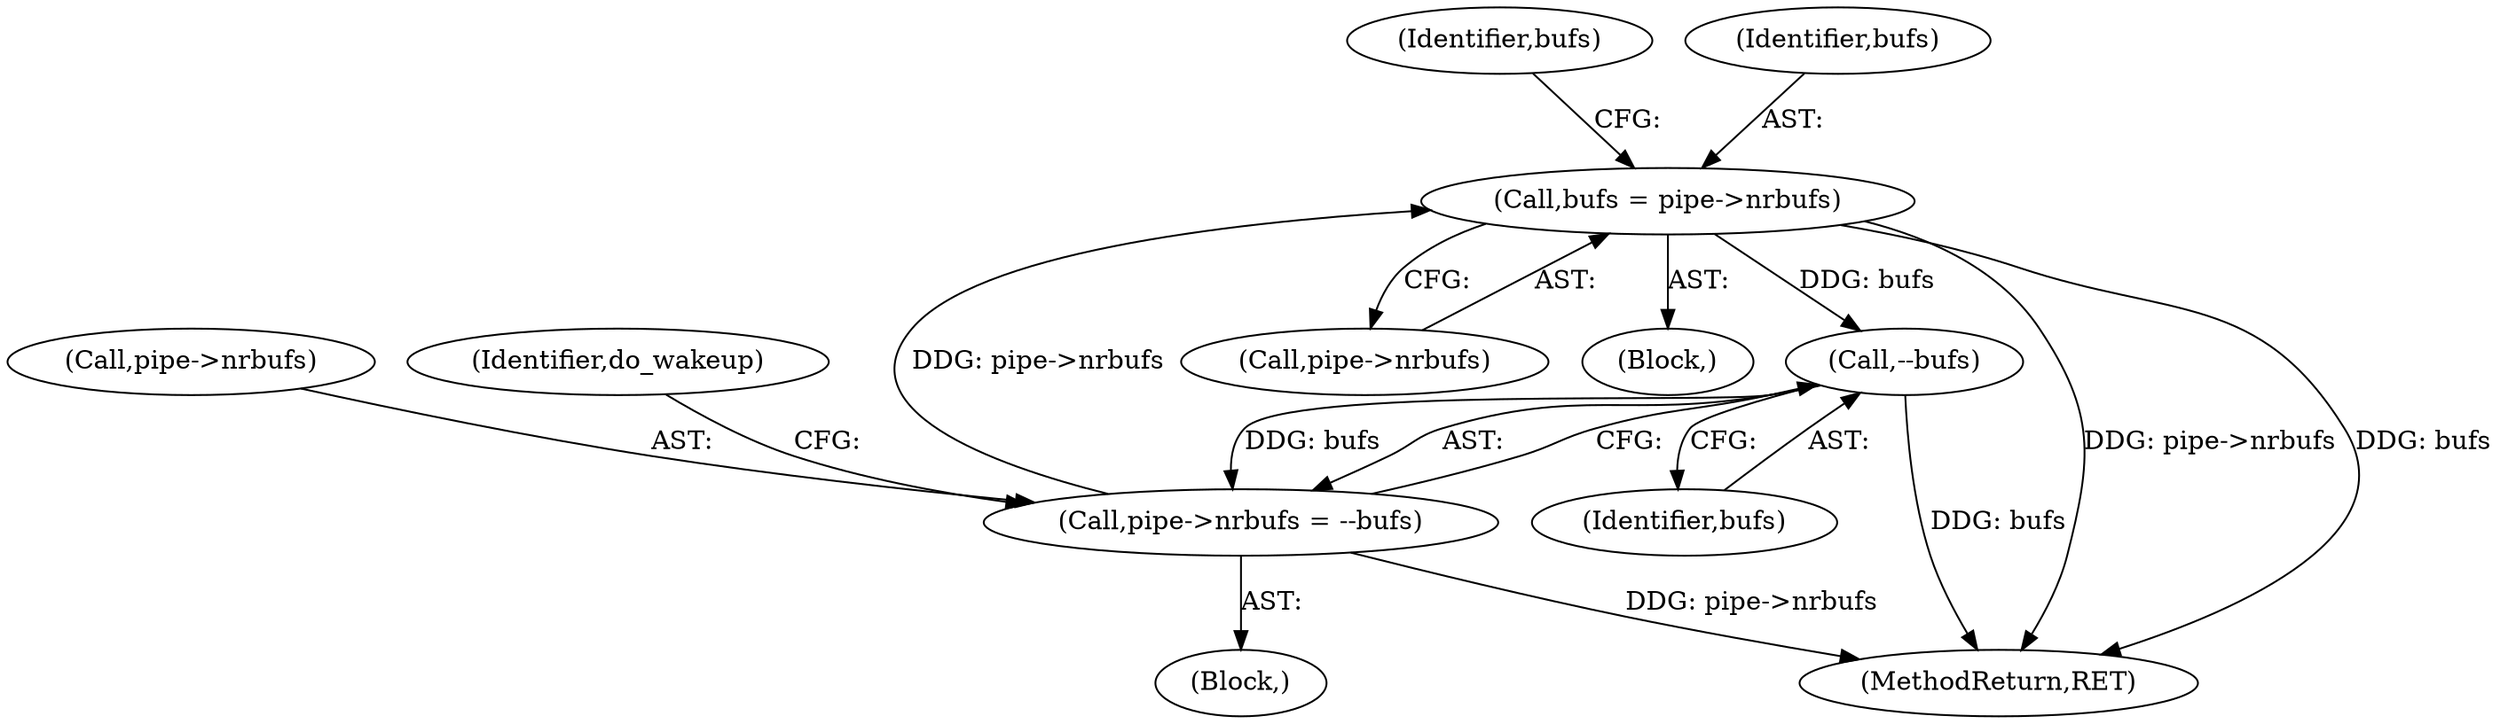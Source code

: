 digraph "0_linux_637b58c2887e5e57850865839cc75f59184b23d1_1@pointer" {
"1000164" [label="(Call,bufs = pipe->nrbufs)"];
"1000306" [label="(Call,pipe->nrbufs = --bufs)"];
"1000310" [label="(Call,--bufs)"];
"1000164" [label="(Call,bufs = pipe->nrbufs)"];
"1000166" [label="(Call,pipe->nrbufs)"];
"1000170" [label="(Identifier,bufs)"];
"1000281" [label="(Block,)"];
"1000313" [label="(Identifier,do_wakeup)"];
"1000311" [label="(Identifier,bufs)"];
"1000164" [label="(Call,bufs = pipe->nrbufs)"];
"1000310" [label="(Call,--bufs)"];
"1000307" [label="(Call,pipe->nrbufs)"];
"1000306" [label="(Call,pipe->nrbufs = --bufs)"];
"1000162" [label="(Block,)"];
"1000165" [label="(Identifier,bufs)"];
"1000412" [label="(MethodReturn,RET)"];
"1000164" -> "1000162"  [label="AST: "];
"1000164" -> "1000166"  [label="CFG: "];
"1000165" -> "1000164"  [label="AST: "];
"1000166" -> "1000164"  [label="AST: "];
"1000170" -> "1000164"  [label="CFG: "];
"1000164" -> "1000412"  [label="DDG: pipe->nrbufs"];
"1000164" -> "1000412"  [label="DDG: bufs"];
"1000306" -> "1000164"  [label="DDG: pipe->nrbufs"];
"1000164" -> "1000310"  [label="DDG: bufs"];
"1000306" -> "1000281"  [label="AST: "];
"1000306" -> "1000310"  [label="CFG: "];
"1000307" -> "1000306"  [label="AST: "];
"1000310" -> "1000306"  [label="AST: "];
"1000313" -> "1000306"  [label="CFG: "];
"1000306" -> "1000412"  [label="DDG: pipe->nrbufs"];
"1000310" -> "1000306"  [label="DDG: bufs"];
"1000310" -> "1000311"  [label="CFG: "];
"1000311" -> "1000310"  [label="AST: "];
"1000310" -> "1000412"  [label="DDG: bufs"];
}

